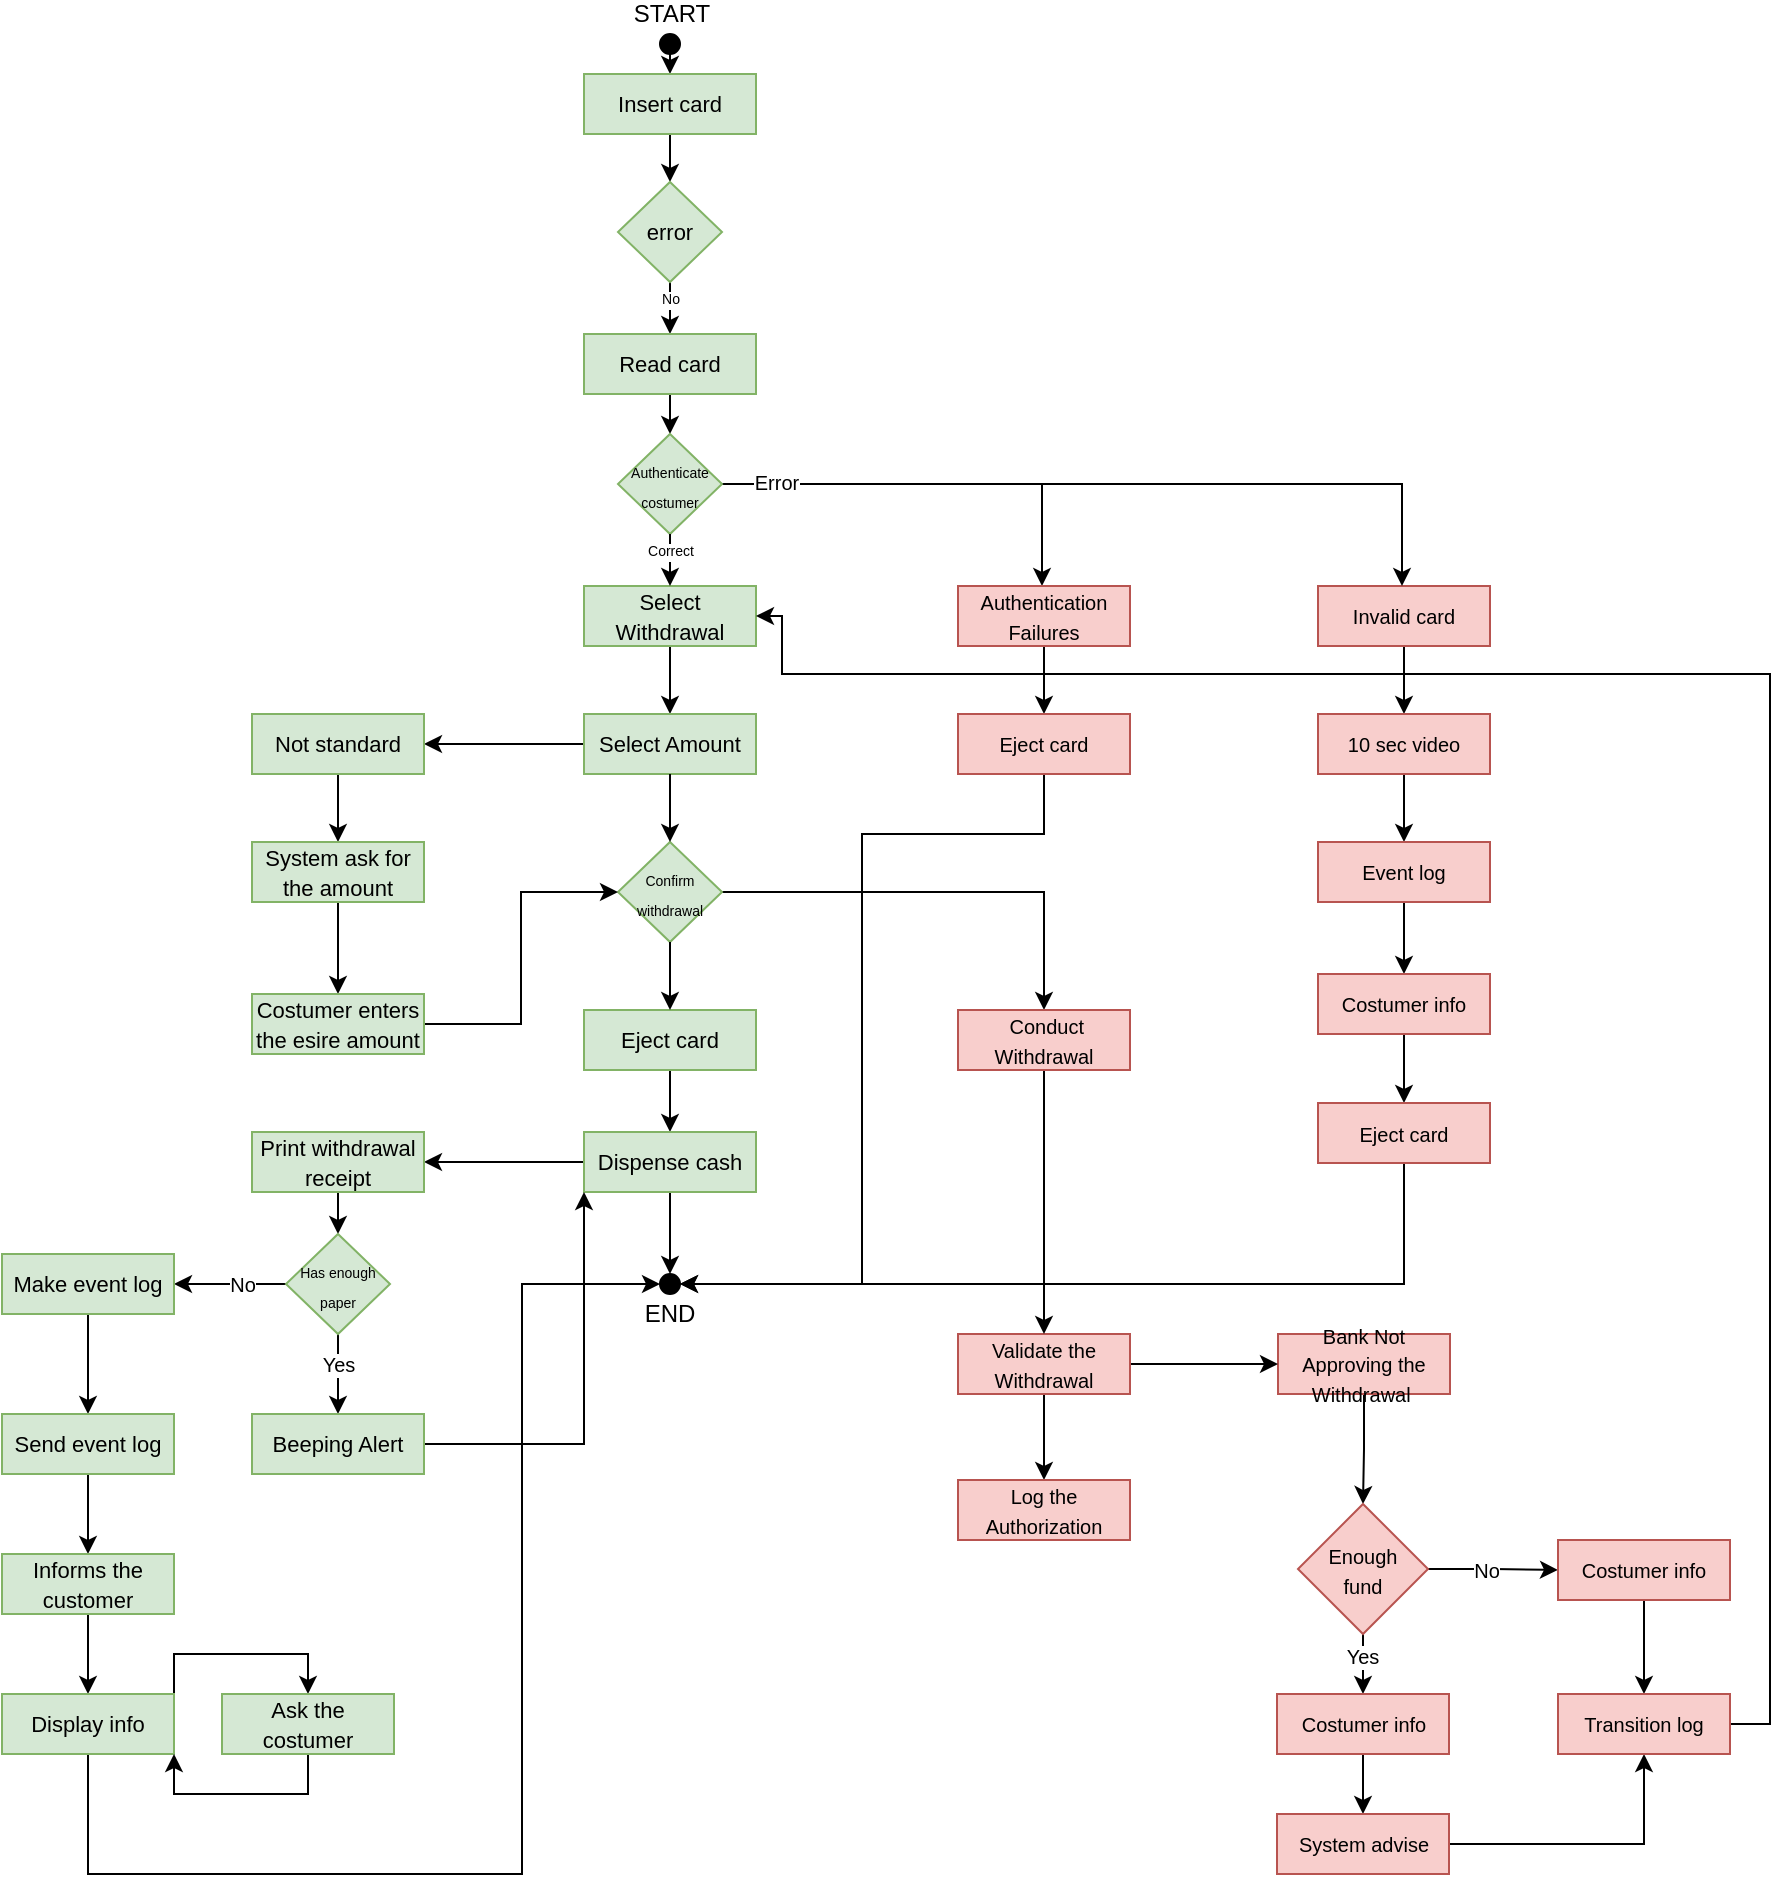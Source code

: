 <mxfile version="16.4.7" type="device"><diagram id="98H78SDOhHz8hrcxfQFk" name="Page-1"><mxGraphModel dx="1800" dy="750" grid="1" gridSize="10" guides="1" tooltips="1" connect="1" arrows="1" fold="1" page="1" pageScale="1" pageWidth="827" pageHeight="1169" math="0" shadow="0"><root><mxCell id="0"/><mxCell id="1" parent="0"/><mxCell id="8D4iT0l11JToBDH9nZQY-32" style="edgeStyle=orthogonalEdgeStyle;rounded=0;orthogonalLoop=1;jettySize=auto;html=1;exitX=0.5;exitY=1;exitDx=0;exitDy=0;entryX=0.5;entryY=0;entryDx=0;entryDy=0;fontSize=11;" edge="1" parent="1" source="8D4iT0l11JToBDH9nZQY-1" target="8D4iT0l11JToBDH9nZQY-3"><mxGeometry relative="1" as="geometry"/></mxCell><mxCell id="8D4iT0l11JToBDH9nZQY-1" value="" style="ellipse;whiteSpace=wrap;html=1;aspect=fixed;fillColor=#000000;" vertex="1" parent="1"><mxGeometry x="409" y="20" width="10" height="10" as="geometry"/></mxCell><mxCell id="8D4iT0l11JToBDH9nZQY-2" value="START" style="text;html=1;strokeColor=none;fillColor=none;align=center;verticalAlign=middle;whiteSpace=wrap;rounded=0;" vertex="1" parent="1"><mxGeometry x="410" y="10" width="10" as="geometry"/></mxCell><mxCell id="8D4iT0l11JToBDH9nZQY-5" value="" style="edgeStyle=orthogonalEdgeStyle;rounded=0;orthogonalLoop=1;jettySize=auto;html=1;" edge="1" parent="1" source="8D4iT0l11JToBDH9nZQY-3" target="8D4iT0l11JToBDH9nZQY-4"><mxGeometry relative="1" as="geometry"/></mxCell><mxCell id="8D4iT0l11JToBDH9nZQY-3" value="&lt;font style=&quot;font-size: 11px&quot;&gt;Insert card&lt;/font&gt;" style="rounded=0;whiteSpace=wrap;html=1;fillColor=#d5e8d4;strokeColor=#82b366;" vertex="1" parent="1"><mxGeometry x="371" y="40" width="86" height="30" as="geometry"/></mxCell><mxCell id="8D4iT0l11JToBDH9nZQY-14" style="edgeStyle=orthogonalEdgeStyle;rounded=0;orthogonalLoop=1;jettySize=auto;html=1;exitX=0.5;exitY=1;exitDx=0;exitDy=0;entryX=0.5;entryY=0;entryDx=0;entryDy=0;fontSize=7;" edge="1" parent="1" source="8D4iT0l11JToBDH9nZQY-4" target="8D4iT0l11JToBDH9nZQY-8"><mxGeometry relative="1" as="geometry"><Array as="points"><mxPoint x="414" y="150"/><mxPoint x="414" y="150"/></Array></mxGeometry></mxCell><mxCell id="8D4iT0l11JToBDH9nZQY-15" value="No" style="edgeLabel;html=1;align=center;verticalAlign=middle;resizable=0;points=[];fontSize=7;" vertex="1" connectable="0" parent="8D4iT0l11JToBDH9nZQY-14"><mxGeometry x="-0.318" relative="1" as="geometry"><mxPoint as="offset"/></mxGeometry></mxCell><mxCell id="8D4iT0l11JToBDH9nZQY-4" value="&lt;font style=&quot;font-size: 11px&quot;&gt;error&lt;/font&gt;" style="rhombus;whiteSpace=wrap;html=1;fillColor=#d5e8d4;rounded=0;strokeColor=#82b366;" vertex="1" parent="1"><mxGeometry x="388" y="94" width="52" height="50" as="geometry"/></mxCell><mxCell id="8D4iT0l11JToBDH9nZQY-13" style="edgeStyle=orthogonalEdgeStyle;rounded=0;orthogonalLoop=1;jettySize=auto;html=1;exitX=0.5;exitY=1;exitDx=0;exitDy=0;entryX=0.5;entryY=0;entryDx=0;entryDy=0;fontSize=7;" edge="1" parent="1" source="8D4iT0l11JToBDH9nZQY-8" target="8D4iT0l11JToBDH9nZQY-12"><mxGeometry relative="1" as="geometry"/></mxCell><mxCell id="8D4iT0l11JToBDH9nZQY-8" value="&lt;font style=&quot;font-size: 11px&quot;&gt;Read card&lt;/font&gt;" style="rounded=0;whiteSpace=wrap;html=1;fillColor=#d5e8d4;strokeColor=#82b366;" vertex="1" parent="1"><mxGeometry x="371" y="170" width="86" height="30" as="geometry"/></mxCell><mxCell id="8D4iT0l11JToBDH9nZQY-91" style="edgeStyle=orthogonalEdgeStyle;rounded=0;orthogonalLoop=1;jettySize=auto;html=1;exitX=1;exitY=0.5;exitDx=0;exitDy=0;fontSize=10;" edge="1" parent="1" source="8D4iT0l11JToBDH9nZQY-12" target="8D4iT0l11JToBDH9nZQY-86"><mxGeometry relative="1" as="geometry"><Array as="points"><mxPoint x="600" y="245"/></Array></mxGeometry></mxCell><mxCell id="8D4iT0l11JToBDH9nZQY-92" value="Error" style="edgeLabel;html=1;align=center;verticalAlign=middle;resizable=0;points=[];fontSize=10;labelBackgroundColor=#FFFFFF;" vertex="1" connectable="0" parent="8D4iT0l11JToBDH9nZQY-91"><mxGeometry x="-0.637" y="1" relative="1" as="geometry"><mxPoint x="-12" as="offset"/></mxGeometry></mxCell><mxCell id="8D4iT0l11JToBDH9nZQY-12" value="&lt;font style=&quot;font-size: 7px&quot;&gt;Authenticate costumer&lt;/font&gt;" style="rhombus;whiteSpace=wrap;html=1;fillColor=#d5e8d4;rounded=0;strokeColor=#82b366;" vertex="1" parent="1"><mxGeometry x="388" y="220" width="52" height="50" as="geometry"/></mxCell><mxCell id="8D4iT0l11JToBDH9nZQY-20" style="edgeStyle=orthogonalEdgeStyle;rounded=0;orthogonalLoop=1;jettySize=auto;html=1;exitX=0.5;exitY=1;exitDx=0;exitDy=0;entryX=0.5;entryY=0;entryDx=0;entryDy=0;fontSize=11;" edge="1" parent="1" source="8D4iT0l11JToBDH9nZQY-16" target="8D4iT0l11JToBDH9nZQY-19"><mxGeometry relative="1" as="geometry"><Array as="points"><mxPoint x="414" y="330"/><mxPoint x="414" y="330"/></Array></mxGeometry></mxCell><mxCell id="8D4iT0l11JToBDH9nZQY-16" value="&lt;font style=&quot;font-size: 11px&quot;&gt;Select Withdrawal&lt;/font&gt;" style="rounded=0;whiteSpace=wrap;html=1;fillColor=#d5e8d4;strokeColor=#82b366;" vertex="1" parent="1"><mxGeometry x="371" y="296" width="86" height="30" as="geometry"/></mxCell><mxCell id="8D4iT0l11JToBDH9nZQY-17" style="edgeStyle=orthogonalEdgeStyle;rounded=0;orthogonalLoop=1;jettySize=auto;html=1;exitX=0.5;exitY=1;exitDx=0;exitDy=0;entryX=0.5;entryY=0;entryDx=0;entryDy=0;fontSize=7;" edge="1" parent="1"><mxGeometry relative="1" as="geometry"><mxPoint x="414" y="270" as="sourcePoint"/><mxPoint x="414" y="296" as="targetPoint"/><Array as="points"><mxPoint x="414" y="276"/><mxPoint x="414" y="276"/></Array></mxGeometry></mxCell><mxCell id="8D4iT0l11JToBDH9nZQY-18" value="Correct" style="edgeLabel;html=1;align=center;verticalAlign=middle;resizable=0;points=[];fontSize=7;" vertex="1" connectable="0" parent="8D4iT0l11JToBDH9nZQY-17"><mxGeometry x="-0.318" relative="1" as="geometry"><mxPoint as="offset"/></mxGeometry></mxCell><mxCell id="8D4iT0l11JToBDH9nZQY-23" value="" style="edgeStyle=orthogonalEdgeStyle;rounded=0;orthogonalLoop=1;jettySize=auto;html=1;fontSize=11;" edge="1" parent="1" source="8D4iT0l11JToBDH9nZQY-19" target="8D4iT0l11JToBDH9nZQY-22"><mxGeometry relative="1" as="geometry"/></mxCell><mxCell id="8D4iT0l11JToBDH9nZQY-19" value="&lt;font style=&quot;font-size: 11px&quot;&gt;Select Amount&lt;/font&gt;" style="rounded=0;whiteSpace=wrap;html=1;fillColor=#d5e8d4;strokeColor=#82b366;" vertex="1" parent="1"><mxGeometry x="371" y="360" width="86" height="30" as="geometry"/></mxCell><mxCell id="8D4iT0l11JToBDH9nZQY-56" style="edgeStyle=orthogonalEdgeStyle;rounded=0;orthogonalLoop=1;jettySize=auto;html=1;exitX=0.5;exitY=1;exitDx=0;exitDy=0;fontSize=10;" edge="1" parent="1" source="8D4iT0l11JToBDH9nZQY-22" target="8D4iT0l11JToBDH9nZQY-54"><mxGeometry relative="1" as="geometry"/></mxCell><mxCell id="8D4iT0l11JToBDH9nZQY-22" value="&lt;font style=&quot;font-size: 11px&quot;&gt;Not standard&lt;/font&gt;" style="rounded=0;whiteSpace=wrap;html=1;fillColor=#d5e8d4;strokeColor=#82b366;" vertex="1" parent="1"><mxGeometry x="205" y="360" width="86" height="30" as="geometry"/></mxCell><mxCell id="8D4iT0l11JToBDH9nZQY-135" style="edgeStyle=orthogonalEdgeStyle;rounded=0;orthogonalLoop=1;jettySize=auto;html=1;exitX=1;exitY=0.5;exitDx=0;exitDy=0;entryX=0.5;entryY=0;entryDx=0;entryDy=0;fontSize=10;" edge="1" parent="1" source="8D4iT0l11JToBDH9nZQY-24" target="8D4iT0l11JToBDH9nZQY-134"><mxGeometry relative="1" as="geometry"/></mxCell><mxCell id="8D4iT0l11JToBDH9nZQY-24" value="&lt;font style=&quot;font-size: 7px ; line-height: 1.2&quot;&gt;Confirm&lt;br&gt;withdrawal&lt;/font&gt;" style="rhombus;whiteSpace=wrap;html=1;fillColor=#d5e8d4;rounded=0;strokeColor=#82b366;" vertex="1" parent="1"><mxGeometry x="388" y="424" width="52" height="50" as="geometry"/></mxCell><mxCell id="8D4iT0l11JToBDH9nZQY-25" style="edgeStyle=orthogonalEdgeStyle;rounded=0;orthogonalLoop=1;jettySize=auto;html=1;exitX=0.5;exitY=1;exitDx=0;exitDy=0;entryX=0.5;entryY=0;entryDx=0;entryDy=0;fontSize=11;" edge="1" parent="1"><mxGeometry relative="1" as="geometry"><mxPoint x="414" y="390" as="sourcePoint"/><mxPoint x="414" y="424" as="targetPoint"/><Array as="points"><mxPoint x="414" y="424"/><mxPoint x="414" y="424"/></Array></mxGeometry></mxCell><mxCell id="8D4iT0l11JToBDH9nZQY-31" value="" style="edgeStyle=orthogonalEdgeStyle;rounded=0;orthogonalLoop=1;jettySize=auto;html=1;fontSize=11;" edge="1" parent="1" source="8D4iT0l11JToBDH9nZQY-28" target="8D4iT0l11JToBDH9nZQY-30"><mxGeometry relative="1" as="geometry"/></mxCell><mxCell id="8D4iT0l11JToBDH9nZQY-28" value="&lt;font style=&quot;font-size: 11px&quot;&gt;Eject card&lt;/font&gt;" style="rounded=0;whiteSpace=wrap;html=1;fillColor=#d5e8d4;strokeColor=#82b366;" vertex="1" parent="1"><mxGeometry x="371" y="508" width="86" height="30" as="geometry"/></mxCell><mxCell id="8D4iT0l11JToBDH9nZQY-29" style="edgeStyle=orthogonalEdgeStyle;rounded=0;orthogonalLoop=1;jettySize=auto;html=1;exitX=0.5;exitY=1;exitDx=0;exitDy=0;entryX=0.5;entryY=0;entryDx=0;entryDy=0;fontSize=11;" edge="1" parent="1"><mxGeometry relative="1" as="geometry"><mxPoint x="414" y="474" as="sourcePoint"/><mxPoint x="414" y="508" as="targetPoint"/><Array as="points"><mxPoint x="414" y="508"/><mxPoint x="414" y="508"/></Array></mxGeometry></mxCell><mxCell id="8D4iT0l11JToBDH9nZQY-34" style="edgeStyle=orthogonalEdgeStyle;rounded=0;orthogonalLoop=1;jettySize=auto;html=1;exitX=0.5;exitY=1;exitDx=0;exitDy=0;entryX=0.5;entryY=0;entryDx=0;entryDy=0;fontSize=11;" edge="1" parent="1" source="8D4iT0l11JToBDH9nZQY-30" target="8D4iT0l11JToBDH9nZQY-33"><mxGeometry relative="1" as="geometry"/></mxCell><mxCell id="8D4iT0l11JToBDH9nZQY-60" style="edgeStyle=orthogonalEdgeStyle;rounded=0;orthogonalLoop=1;jettySize=auto;html=1;exitX=0;exitY=0.5;exitDx=0;exitDy=0;entryX=1;entryY=0.5;entryDx=0;entryDy=0;fontSize=10;" edge="1" parent="1" source="8D4iT0l11JToBDH9nZQY-30" target="8D4iT0l11JToBDH9nZQY-59"><mxGeometry relative="1" as="geometry"/></mxCell><mxCell id="8D4iT0l11JToBDH9nZQY-30" value="&lt;font style=&quot;font-size: 11px&quot;&gt;Dispense cash&lt;/font&gt;" style="rounded=0;whiteSpace=wrap;html=1;fillColor=#d5e8d4;strokeColor=#82b366;" vertex="1" parent="1"><mxGeometry x="371" y="569" width="86" height="30" as="geometry"/></mxCell><mxCell id="8D4iT0l11JToBDH9nZQY-33" value="" style="ellipse;whiteSpace=wrap;html=1;aspect=fixed;fillColor=#000000;" vertex="1" parent="1"><mxGeometry x="409" y="640" width="10" height="10" as="geometry"/></mxCell><mxCell id="8D4iT0l11JToBDH9nZQY-35" value="END" style="text;html=1;strokeColor=none;fillColor=none;align=center;verticalAlign=middle;whiteSpace=wrap;rounded=0;" vertex="1" parent="1"><mxGeometry x="409" y="660" width="10" as="geometry"/></mxCell><mxCell id="8D4iT0l11JToBDH9nZQY-103" style="edgeStyle=orthogonalEdgeStyle;rounded=0;orthogonalLoop=1;jettySize=auto;html=1;exitX=0.5;exitY=1;exitDx=0;exitDy=0;entryX=0.5;entryY=0;entryDx=0;entryDy=0;fontSize=10;" edge="1" parent="1" source="8D4iT0l11JToBDH9nZQY-42" target="8D4iT0l11JToBDH9nZQY-98"><mxGeometry relative="1" as="geometry"/></mxCell><mxCell id="8D4iT0l11JToBDH9nZQY-42" value="&lt;font style=&quot;font-size: 10px&quot;&gt;Invalid card&lt;/font&gt;" style="rounded=0;whiteSpace=wrap;html=1;fillColor=#f8cecc;strokeColor=#b85450;" vertex="1" parent="1"><mxGeometry x="738" y="296" width="86" height="30" as="geometry"/></mxCell><mxCell id="8D4iT0l11JToBDH9nZQY-57" style="edgeStyle=orthogonalEdgeStyle;rounded=0;orthogonalLoop=1;jettySize=auto;html=1;exitX=0.5;exitY=1;exitDx=0;exitDy=0;entryX=0.5;entryY=0;entryDx=0;entryDy=0;fontSize=10;" edge="1" parent="1" source="8D4iT0l11JToBDH9nZQY-54" target="8D4iT0l11JToBDH9nZQY-55"><mxGeometry relative="1" as="geometry"/></mxCell><mxCell id="8D4iT0l11JToBDH9nZQY-54" value="&lt;span style=&quot;font-size: 11px&quot;&gt;System ask for the amount&lt;br&gt;&lt;/span&gt;" style="rounded=0;whiteSpace=wrap;html=1;fillColor=#d5e8d4;strokeColor=#82b366;" vertex="1" parent="1"><mxGeometry x="205" y="424" width="86" height="30" as="geometry"/></mxCell><mxCell id="8D4iT0l11JToBDH9nZQY-58" style="edgeStyle=orthogonalEdgeStyle;rounded=0;orthogonalLoop=1;jettySize=auto;html=1;exitX=1;exitY=0.5;exitDx=0;exitDy=0;entryX=0;entryY=0.5;entryDx=0;entryDy=0;fontSize=10;" edge="1" parent="1" source="8D4iT0l11JToBDH9nZQY-55" target="8D4iT0l11JToBDH9nZQY-24"><mxGeometry relative="1" as="geometry"/></mxCell><mxCell id="8D4iT0l11JToBDH9nZQY-55" value="&lt;font style=&quot;font-size: 11px&quot;&gt;Costumer enters the esire amount&lt;/font&gt;" style="rounded=0;whiteSpace=wrap;html=1;fillColor=#d5e8d4;strokeColor=#82b366;" vertex="1" parent="1"><mxGeometry x="205" y="500" width="86" height="30" as="geometry"/></mxCell><mxCell id="8D4iT0l11JToBDH9nZQY-62" style="edgeStyle=orthogonalEdgeStyle;rounded=0;orthogonalLoop=1;jettySize=auto;html=1;exitX=0.5;exitY=1;exitDx=0;exitDy=0;entryX=0.5;entryY=0;entryDx=0;entryDy=0;fontSize=10;" edge="1" parent="1" source="8D4iT0l11JToBDH9nZQY-59" target="8D4iT0l11JToBDH9nZQY-61"><mxGeometry relative="1" as="geometry"/></mxCell><mxCell id="8D4iT0l11JToBDH9nZQY-59" value="&lt;font style=&quot;font-size: 11px&quot;&gt;Print withdrawal receipt&lt;/font&gt;" style="rounded=0;whiteSpace=wrap;html=1;fillColor=#d5e8d4;strokeColor=#82b366;" vertex="1" parent="1"><mxGeometry x="205" y="569" width="86" height="30" as="geometry"/></mxCell><mxCell id="8D4iT0l11JToBDH9nZQY-67" style="edgeStyle=orthogonalEdgeStyle;rounded=0;orthogonalLoop=1;jettySize=auto;html=1;exitX=0.5;exitY=1;exitDx=0;exitDy=0;entryX=0.5;entryY=0;entryDx=0;entryDy=0;fontSize=10;" edge="1" parent="1" source="8D4iT0l11JToBDH9nZQY-61" target="8D4iT0l11JToBDH9nZQY-66"><mxGeometry relative="1" as="geometry"/></mxCell><mxCell id="8D4iT0l11JToBDH9nZQY-68" value="Yes" style="edgeLabel;html=1;align=center;verticalAlign=middle;resizable=0;points=[];fontSize=10;" vertex="1" connectable="0" parent="8D4iT0l11JToBDH9nZQY-67"><mxGeometry x="-0.248" relative="1" as="geometry"><mxPoint as="offset"/></mxGeometry></mxCell><mxCell id="8D4iT0l11JToBDH9nZQY-71" style="edgeStyle=orthogonalEdgeStyle;rounded=0;orthogonalLoop=1;jettySize=auto;html=1;exitX=0;exitY=0.5;exitDx=0;exitDy=0;entryX=1;entryY=0.5;entryDx=0;entryDy=0;fontSize=10;" edge="1" parent="1" source="8D4iT0l11JToBDH9nZQY-61" target="8D4iT0l11JToBDH9nZQY-65"><mxGeometry relative="1" as="geometry"><Array as="points"><mxPoint x="200" y="645"/><mxPoint x="200" y="645"/></Array></mxGeometry></mxCell><mxCell id="8D4iT0l11JToBDH9nZQY-72" value="No" style="edgeLabel;html=1;align=center;verticalAlign=middle;resizable=0;points=[];fontSize=10;" vertex="1" connectable="0" parent="8D4iT0l11JToBDH9nZQY-71"><mxGeometry x="-0.192" relative="1" as="geometry"><mxPoint as="offset"/></mxGeometry></mxCell><mxCell id="8D4iT0l11JToBDH9nZQY-61" value="&lt;span style=&quot;font-size: 7px&quot;&gt;Has enough paper&lt;/span&gt;" style="rhombus;whiteSpace=wrap;html=1;fillColor=#d5e8d4;rounded=0;strokeColor=#82b366;" vertex="1" parent="1"><mxGeometry x="222" y="620" width="52" height="50" as="geometry"/></mxCell><mxCell id="8D4iT0l11JToBDH9nZQY-78" style="edgeStyle=orthogonalEdgeStyle;rounded=0;orthogonalLoop=1;jettySize=auto;html=1;exitX=0.5;exitY=1;exitDx=0;exitDy=0;entryX=0.5;entryY=0;entryDx=0;entryDy=0;fontSize=10;" edge="1" parent="1" source="8D4iT0l11JToBDH9nZQY-65" target="8D4iT0l11JToBDH9nZQY-69"><mxGeometry relative="1" as="geometry"/></mxCell><mxCell id="8D4iT0l11JToBDH9nZQY-65" value="&lt;font style=&quot;font-size: 11px&quot;&gt;Make event log&lt;/font&gt;" style="rounded=0;whiteSpace=wrap;html=1;fillColor=#d5e8d4;strokeColor=#82b366;" vertex="1" parent="1"><mxGeometry x="80" y="630" width="86" height="30" as="geometry"/></mxCell><mxCell id="8D4iT0l11JToBDH9nZQY-70" style="edgeStyle=orthogonalEdgeStyle;rounded=0;orthogonalLoop=1;jettySize=auto;html=1;exitX=1;exitY=0.5;exitDx=0;exitDy=0;entryX=0;entryY=1;entryDx=0;entryDy=0;fontSize=10;" edge="1" parent="1" source="8D4iT0l11JToBDH9nZQY-66" target="8D4iT0l11JToBDH9nZQY-30"><mxGeometry relative="1" as="geometry"/></mxCell><mxCell id="8D4iT0l11JToBDH9nZQY-66" value="&lt;font style=&quot;font-size: 11px&quot;&gt;Beeping Alert&lt;/font&gt;" style="rounded=0;whiteSpace=wrap;html=1;fillColor=#d5e8d4;strokeColor=#82b366;" vertex="1" parent="1"><mxGeometry x="205" y="710" width="86" height="30" as="geometry"/></mxCell><mxCell id="8D4iT0l11JToBDH9nZQY-79" style="edgeStyle=orthogonalEdgeStyle;rounded=0;orthogonalLoop=1;jettySize=auto;html=1;exitX=0.5;exitY=1;exitDx=0;exitDy=0;entryX=0.5;entryY=0;entryDx=0;entryDy=0;fontSize=10;" edge="1" parent="1" source="8D4iT0l11JToBDH9nZQY-69" target="8D4iT0l11JToBDH9nZQY-74"><mxGeometry relative="1" as="geometry"/></mxCell><mxCell id="8D4iT0l11JToBDH9nZQY-69" value="&lt;span style=&quot;font-size: 11px&quot;&gt;Send event log&lt;/span&gt;" style="rounded=0;whiteSpace=wrap;html=1;fillColor=#d5e8d4;strokeColor=#82b366;" vertex="1" parent="1"><mxGeometry x="80" y="710" width="86" height="30" as="geometry"/></mxCell><mxCell id="8D4iT0l11JToBDH9nZQY-73" value="&lt;span style=&quot;font-size: 11px&quot;&gt;Informs the customer&lt;/span&gt;" style="rounded=0;whiteSpace=wrap;html=1;fillColor=#d5e8d4;strokeColor=#82b366;" vertex="1" parent="1"><mxGeometry x="80" y="780" width="86" height="30" as="geometry"/></mxCell><mxCell id="8D4iT0l11JToBDH9nZQY-80" style="edgeStyle=orthogonalEdgeStyle;rounded=0;orthogonalLoop=1;jettySize=auto;html=1;exitX=0.5;exitY=1;exitDx=0;exitDy=0;entryX=0.5;entryY=0;entryDx=0;entryDy=0;fontSize=10;" edge="1" parent="1" source="8D4iT0l11JToBDH9nZQY-74" target="8D4iT0l11JToBDH9nZQY-76"><mxGeometry relative="1" as="geometry"/></mxCell><mxCell id="8D4iT0l11JToBDH9nZQY-74" value="&lt;span style=&quot;font-size: 11px&quot;&gt;Informs the customer&lt;/span&gt;" style="rounded=0;whiteSpace=wrap;html=1;fillColor=#d5e8d4;strokeColor=#82b366;" vertex="1" parent="1"><mxGeometry x="80" y="780" width="86" height="30" as="geometry"/></mxCell><mxCell id="8D4iT0l11JToBDH9nZQY-75" value="&lt;span style=&quot;font-size: 11px&quot;&gt;Display info&lt;/span&gt;" style="rounded=0;whiteSpace=wrap;html=1;fillColor=#d5e8d4;strokeColor=#82b366;" vertex="1" parent="1"><mxGeometry x="80" y="850" width="86" height="30" as="geometry"/></mxCell><mxCell id="8D4iT0l11JToBDH9nZQY-108" style="edgeStyle=orthogonalEdgeStyle;rounded=0;orthogonalLoop=1;jettySize=auto;html=1;exitX=1;exitY=0;exitDx=0;exitDy=0;entryX=0.5;entryY=0;entryDx=0;entryDy=0;fontSize=10;" edge="1" parent="1" source="8D4iT0l11JToBDH9nZQY-76" target="8D4iT0l11JToBDH9nZQY-77"><mxGeometry relative="1" as="geometry"/></mxCell><mxCell id="8D4iT0l11JToBDH9nZQY-141" style="edgeStyle=orthogonalEdgeStyle;rounded=0;orthogonalLoop=1;jettySize=auto;html=1;exitX=0.5;exitY=1;exitDx=0;exitDy=0;entryX=0;entryY=0.5;entryDx=0;entryDy=0;fontSize=10;" edge="1" parent="1" source="8D4iT0l11JToBDH9nZQY-76" target="8D4iT0l11JToBDH9nZQY-33"><mxGeometry relative="1" as="geometry"><Array as="points"><mxPoint x="123" y="940"/><mxPoint x="340" y="940"/><mxPoint x="340" y="645"/></Array></mxGeometry></mxCell><mxCell id="8D4iT0l11JToBDH9nZQY-76" value="&lt;span style=&quot;font-size: 11px&quot;&gt;Display info&lt;/span&gt;" style="rounded=0;whiteSpace=wrap;html=1;fillColor=#d5e8d4;strokeColor=#82b366;" vertex="1" parent="1"><mxGeometry x="80" y="850" width="86" height="30" as="geometry"/></mxCell><mxCell id="8D4iT0l11JToBDH9nZQY-82" style="edgeStyle=orthogonalEdgeStyle;rounded=0;orthogonalLoop=1;jettySize=auto;html=1;exitX=0.5;exitY=1;exitDx=0;exitDy=0;entryX=1;entryY=1;entryDx=0;entryDy=0;fontSize=10;" edge="1" parent="1" source="8D4iT0l11JToBDH9nZQY-77" target="8D4iT0l11JToBDH9nZQY-76"><mxGeometry relative="1" as="geometry"/></mxCell><mxCell id="8D4iT0l11JToBDH9nZQY-77" value="&lt;span style=&quot;font-size: 11px&quot;&gt;Ask the costumer&lt;/span&gt;" style="rounded=0;whiteSpace=wrap;html=1;fillColor=#d5e8d4;strokeColor=#82b366;" vertex="1" parent="1"><mxGeometry x="190" y="850" width="86" height="30" as="geometry"/></mxCell><mxCell id="8D4iT0l11JToBDH9nZQY-96" style="edgeStyle=orthogonalEdgeStyle;rounded=0;orthogonalLoop=1;jettySize=auto;html=1;exitX=0.5;exitY=1;exitDx=0;exitDy=0;entryX=0.5;entryY=0;entryDx=0;entryDy=0;fontSize=10;" edge="1" parent="1" source="8D4iT0l11JToBDH9nZQY-86" target="8D4iT0l11JToBDH9nZQY-95"><mxGeometry relative="1" as="geometry"/></mxCell><mxCell id="8D4iT0l11JToBDH9nZQY-86" value="&lt;font style=&quot;font-size: 10px&quot;&gt;Authentication Failures&lt;/font&gt;" style="rounded=0;whiteSpace=wrap;html=1;fillColor=#f8cecc;strokeColor=#b85450;" vertex="1" parent="1"><mxGeometry x="558" y="296" width="86" height="30" as="geometry"/></mxCell><mxCell id="8D4iT0l11JToBDH9nZQY-93" style="edgeStyle=orthogonalEdgeStyle;rounded=0;orthogonalLoop=1;jettySize=auto;html=1;fontSize=10;" edge="1" parent="1"><mxGeometry relative="1" as="geometry"><mxPoint x="550" y="245" as="sourcePoint"/><mxPoint x="780" y="296" as="targetPoint"/><Array as="points"><mxPoint x="780" y="245"/><mxPoint x="780" y="296"/></Array></mxGeometry></mxCell><mxCell id="8D4iT0l11JToBDH9nZQY-139" style="edgeStyle=orthogonalEdgeStyle;rounded=0;orthogonalLoop=1;jettySize=auto;html=1;exitX=0.5;exitY=1;exitDx=0;exitDy=0;entryX=1;entryY=0.5;entryDx=0;entryDy=0;fontSize=10;" edge="1" parent="1" source="8D4iT0l11JToBDH9nZQY-95" target="8D4iT0l11JToBDH9nZQY-33"><mxGeometry relative="1" as="geometry"><Array as="points"><mxPoint x="601" y="420"/><mxPoint x="510" y="420"/><mxPoint x="510" y="645"/></Array></mxGeometry></mxCell><mxCell id="8D4iT0l11JToBDH9nZQY-95" value="&lt;font style=&quot;font-size: 10px&quot;&gt;Eject card&lt;/font&gt;" style="rounded=0;whiteSpace=wrap;html=1;fillColor=#f8cecc;strokeColor=#b85450;" vertex="1" parent="1"><mxGeometry x="558" y="360" width="86" height="30" as="geometry"/></mxCell><mxCell id="8D4iT0l11JToBDH9nZQY-104" style="edgeStyle=orthogonalEdgeStyle;rounded=0;orthogonalLoop=1;jettySize=auto;html=1;exitX=0.5;exitY=1;exitDx=0;exitDy=0;entryX=0.5;entryY=0;entryDx=0;entryDy=0;fontSize=10;" edge="1" parent="1" source="8D4iT0l11JToBDH9nZQY-98" target="8D4iT0l11JToBDH9nZQY-99"><mxGeometry relative="1" as="geometry"/></mxCell><mxCell id="8D4iT0l11JToBDH9nZQY-98" value="&lt;font style=&quot;font-size: 10px&quot;&gt;10 sec video&lt;/font&gt;" style="rounded=0;whiteSpace=wrap;html=1;fillColor=#f8cecc;strokeColor=#b85450;" vertex="1" parent="1"><mxGeometry x="738" y="360" width="86" height="30" as="geometry"/></mxCell><mxCell id="8D4iT0l11JToBDH9nZQY-105" style="edgeStyle=orthogonalEdgeStyle;rounded=0;orthogonalLoop=1;jettySize=auto;html=1;exitX=0.5;exitY=1;exitDx=0;exitDy=0;entryX=0.5;entryY=0;entryDx=0;entryDy=0;fontSize=10;" edge="1" parent="1" source="8D4iT0l11JToBDH9nZQY-99" target="8D4iT0l11JToBDH9nZQY-100"><mxGeometry relative="1" as="geometry"/></mxCell><mxCell id="8D4iT0l11JToBDH9nZQY-99" value="&lt;font style=&quot;font-size: 10px&quot;&gt;Event log&lt;/font&gt;" style="rounded=0;whiteSpace=wrap;html=1;fillColor=#f8cecc;strokeColor=#b85450;" vertex="1" parent="1"><mxGeometry x="738" y="424" width="86" height="30" as="geometry"/></mxCell><mxCell id="8D4iT0l11JToBDH9nZQY-106" style="edgeStyle=orthogonalEdgeStyle;rounded=0;orthogonalLoop=1;jettySize=auto;html=1;exitX=0.5;exitY=1;exitDx=0;exitDy=0;entryX=0.5;entryY=0;entryDx=0;entryDy=0;fontSize=10;" edge="1" parent="1" source="8D4iT0l11JToBDH9nZQY-100" target="8D4iT0l11JToBDH9nZQY-101"><mxGeometry relative="1" as="geometry"/></mxCell><mxCell id="8D4iT0l11JToBDH9nZQY-100" value="&lt;span style=&quot;font-size: 10px&quot;&gt;Costumer info&lt;/span&gt;" style="rounded=0;whiteSpace=wrap;html=1;fillColor=#f8cecc;strokeColor=#b85450;" vertex="1" parent="1"><mxGeometry x="738" y="490" width="86" height="30" as="geometry"/></mxCell><mxCell id="8D4iT0l11JToBDH9nZQY-140" style="edgeStyle=orthogonalEdgeStyle;rounded=0;orthogonalLoop=1;jettySize=auto;html=1;exitX=0.5;exitY=1;exitDx=0;exitDy=0;entryX=1;entryY=0.5;entryDx=0;entryDy=0;fontSize=10;" edge="1" parent="1" source="8D4iT0l11JToBDH9nZQY-101" target="8D4iT0l11JToBDH9nZQY-33"><mxGeometry relative="1" as="geometry"/></mxCell><mxCell id="8D4iT0l11JToBDH9nZQY-101" value="&lt;font style=&quot;font-size: 10px&quot;&gt;Eject card&lt;/font&gt;" style="rounded=0;whiteSpace=wrap;html=1;fillColor=#f8cecc;strokeColor=#b85450;" vertex="1" parent="1"><mxGeometry x="738" y="554.5" width="86" height="30" as="geometry"/></mxCell><mxCell id="8D4iT0l11JToBDH9nZQY-117" value="" style="edgeStyle=orthogonalEdgeStyle;rounded=0;orthogonalLoop=1;jettySize=auto;html=1;fontSize=10;" edge="1" parent="1" source="8D4iT0l11JToBDH9nZQY-113" target="8D4iT0l11JToBDH9nZQY-116"><mxGeometry relative="1" as="geometry"/></mxCell><mxCell id="8D4iT0l11JToBDH9nZQY-113" value="&lt;font style=&quot;font-size: 10px&quot;&gt;Bank Not Approving the Withdrawal&amp;nbsp;&lt;/font&gt;" style="rounded=0;whiteSpace=wrap;html=1;fillColor=#f8cecc;strokeColor=#b85450;" vertex="1" parent="1"><mxGeometry x="718" y="670" width="86" height="30" as="geometry"/></mxCell><mxCell id="8D4iT0l11JToBDH9nZQY-115" style="edgeStyle=orthogonalEdgeStyle;rounded=0;orthogonalLoop=1;jettySize=auto;html=1;exitX=1;exitY=0.5;exitDx=0;exitDy=0;fontSize=10;" edge="1" parent="1" source="8D4iT0l11JToBDH9nZQY-114" target="8D4iT0l11JToBDH9nZQY-113"><mxGeometry relative="1" as="geometry"/></mxCell><mxCell id="8D4iT0l11JToBDH9nZQY-133" style="edgeStyle=orthogonalEdgeStyle;rounded=0;orthogonalLoop=1;jettySize=auto;html=1;exitX=0.5;exitY=1;exitDx=0;exitDy=0;entryX=0.5;entryY=0;entryDx=0;entryDy=0;fontSize=10;" edge="1" parent="1" source="8D4iT0l11JToBDH9nZQY-114" target="8D4iT0l11JToBDH9nZQY-131"><mxGeometry relative="1" as="geometry"/></mxCell><mxCell id="8D4iT0l11JToBDH9nZQY-114" value="&lt;font style=&quot;font-size: 10px&quot;&gt;Validate the Withdrawal&lt;/font&gt;" style="rounded=0;whiteSpace=wrap;html=1;fillColor=#f8cecc;strokeColor=#b85450;" vertex="1" parent="1"><mxGeometry x="558" y="670" width="86" height="30" as="geometry"/></mxCell><mxCell id="8D4iT0l11JToBDH9nZQY-119" style="edgeStyle=orthogonalEdgeStyle;rounded=0;orthogonalLoop=1;jettySize=auto;html=1;exitX=1;exitY=0.5;exitDx=0;exitDy=0;entryX=0;entryY=0.5;entryDx=0;entryDy=0;fontSize=10;" edge="1" parent="1" source="8D4iT0l11JToBDH9nZQY-116" target="8D4iT0l11JToBDH9nZQY-118"><mxGeometry relative="1" as="geometry"><Array as="points"/></mxGeometry></mxCell><mxCell id="8D4iT0l11JToBDH9nZQY-120" value="No" style="edgeLabel;html=1;align=center;verticalAlign=middle;resizable=0;points=[];fontSize=10;" vertex="1" connectable="0" parent="8D4iT0l11JToBDH9nZQY-119"><mxGeometry x="-0.287" relative="1" as="geometry"><mxPoint x="5" as="offset"/></mxGeometry></mxCell><mxCell id="8D4iT0l11JToBDH9nZQY-122" style="edgeStyle=orthogonalEdgeStyle;rounded=0;orthogonalLoop=1;jettySize=auto;html=1;exitX=0.5;exitY=1;exitDx=0;exitDy=0;entryX=0.5;entryY=0;entryDx=0;entryDy=0;fontSize=10;" edge="1" parent="1" source="8D4iT0l11JToBDH9nZQY-116" target="8D4iT0l11JToBDH9nZQY-121"><mxGeometry relative="1" as="geometry"/></mxCell><mxCell id="8D4iT0l11JToBDH9nZQY-123" value="Yes" style="edgeLabel;html=1;align=center;verticalAlign=middle;resizable=0;points=[];fontSize=10;" vertex="1" connectable="0" parent="8D4iT0l11JToBDH9nZQY-122"><mxGeometry x="-0.273" y="1" relative="1" as="geometry"><mxPoint x="-2" as="offset"/></mxGeometry></mxCell><mxCell id="8D4iT0l11JToBDH9nZQY-116" value="&lt;font style=&quot;font-size: 10px&quot;&gt;Enough&lt;br&gt;fund&lt;/font&gt;" style="rhombus;whiteSpace=wrap;html=1;fillColor=#f8cecc;strokeColor=#b85450;rounded=0;" vertex="1" parent="1"><mxGeometry x="728" y="755" width="65" height="65" as="geometry"/></mxCell><mxCell id="8D4iT0l11JToBDH9nZQY-127" style="edgeStyle=orthogonalEdgeStyle;rounded=0;orthogonalLoop=1;jettySize=auto;html=1;exitX=0.5;exitY=1;exitDx=0;exitDy=0;fontSize=10;" edge="1" parent="1" source="8D4iT0l11JToBDH9nZQY-118" target="8D4iT0l11JToBDH9nZQY-126"><mxGeometry relative="1" as="geometry"/></mxCell><mxCell id="8D4iT0l11JToBDH9nZQY-118" value="&lt;font style=&quot;font-size: 10px&quot;&gt;Costumer info&lt;/font&gt;" style="rounded=0;whiteSpace=wrap;html=1;fillColor=#f8cecc;strokeColor=#b85450;" vertex="1" parent="1"><mxGeometry x="858" y="773" width="86" height="30" as="geometry"/></mxCell><mxCell id="8D4iT0l11JToBDH9nZQY-125" style="edgeStyle=orthogonalEdgeStyle;rounded=0;orthogonalLoop=1;jettySize=auto;html=1;exitX=0.5;exitY=1;exitDx=0;exitDy=0;entryX=0.5;entryY=0;entryDx=0;entryDy=0;fontSize=10;" edge="1" parent="1" source="8D4iT0l11JToBDH9nZQY-121" target="8D4iT0l11JToBDH9nZQY-124"><mxGeometry relative="1" as="geometry"/></mxCell><mxCell id="8D4iT0l11JToBDH9nZQY-121" value="&lt;font style=&quot;font-size: 10px&quot;&gt;Costumer info&lt;/font&gt;" style="rounded=0;whiteSpace=wrap;html=1;fillColor=#f8cecc;strokeColor=#b85450;" vertex="1" parent="1"><mxGeometry x="717.5" y="850" width="86" height="30" as="geometry"/></mxCell><mxCell id="8D4iT0l11JToBDH9nZQY-128" style="edgeStyle=orthogonalEdgeStyle;rounded=0;orthogonalLoop=1;jettySize=auto;html=1;exitX=1;exitY=0.5;exitDx=0;exitDy=0;entryX=0.5;entryY=1;entryDx=0;entryDy=0;fontSize=10;" edge="1" parent="1" source="8D4iT0l11JToBDH9nZQY-124" target="8D4iT0l11JToBDH9nZQY-126"><mxGeometry relative="1" as="geometry"/></mxCell><mxCell id="8D4iT0l11JToBDH9nZQY-124" value="&lt;font style=&quot;font-size: 10px&quot;&gt;System advise&lt;/font&gt;" style="rounded=0;whiteSpace=wrap;html=1;fillColor=#f8cecc;strokeColor=#b85450;" vertex="1" parent="1"><mxGeometry x="717.5" y="910" width="86" height="30" as="geometry"/></mxCell><mxCell id="8D4iT0l11JToBDH9nZQY-138" style="edgeStyle=orthogonalEdgeStyle;rounded=0;orthogonalLoop=1;jettySize=auto;html=1;exitX=1;exitY=0.5;exitDx=0;exitDy=0;entryX=1;entryY=0.5;entryDx=0;entryDy=0;fontSize=10;" edge="1" parent="1" source="8D4iT0l11JToBDH9nZQY-126" target="8D4iT0l11JToBDH9nZQY-16"><mxGeometry relative="1" as="geometry"><Array as="points"><mxPoint x="964" y="865"/><mxPoint x="964" y="340"/><mxPoint x="470" y="340"/><mxPoint x="470" y="311"/></Array></mxGeometry></mxCell><mxCell id="8D4iT0l11JToBDH9nZQY-126" value="&lt;font style=&quot;font-size: 10px&quot;&gt;Transition log&lt;/font&gt;" style="rounded=0;whiteSpace=wrap;html=1;fillColor=#f8cecc;strokeColor=#b85450;" vertex="1" parent="1"><mxGeometry x="858" y="850" width="86" height="30" as="geometry"/></mxCell><mxCell id="8D4iT0l11JToBDH9nZQY-131" value="&lt;font style=&quot;font-size: 10px&quot;&gt;Log the Authorization&lt;/font&gt;" style="rounded=0;whiteSpace=wrap;html=1;fillColor=#f8cecc;strokeColor=#b85450;" vertex="1" parent="1"><mxGeometry x="558" y="743" width="86" height="30" as="geometry"/></mxCell><mxCell id="8D4iT0l11JToBDH9nZQY-136" style="edgeStyle=orthogonalEdgeStyle;rounded=0;orthogonalLoop=1;jettySize=auto;html=1;exitX=0.5;exitY=1;exitDx=0;exitDy=0;entryX=0.5;entryY=0;entryDx=0;entryDy=0;fontSize=10;" edge="1" parent="1" source="8D4iT0l11JToBDH9nZQY-134" target="8D4iT0l11JToBDH9nZQY-114"><mxGeometry relative="1" as="geometry"/></mxCell><mxCell id="8D4iT0l11JToBDH9nZQY-134" value="&lt;font style=&quot;font-size: 10px&quot;&gt;&amp;nbsp;Conduct Withdrawal&lt;/font&gt;" style="rounded=0;whiteSpace=wrap;html=1;fillColor=#f8cecc;strokeColor=#b85450;" vertex="1" parent="1"><mxGeometry x="558" y="508" width="86" height="30" as="geometry"/></mxCell></root></mxGraphModel></diagram></mxfile>